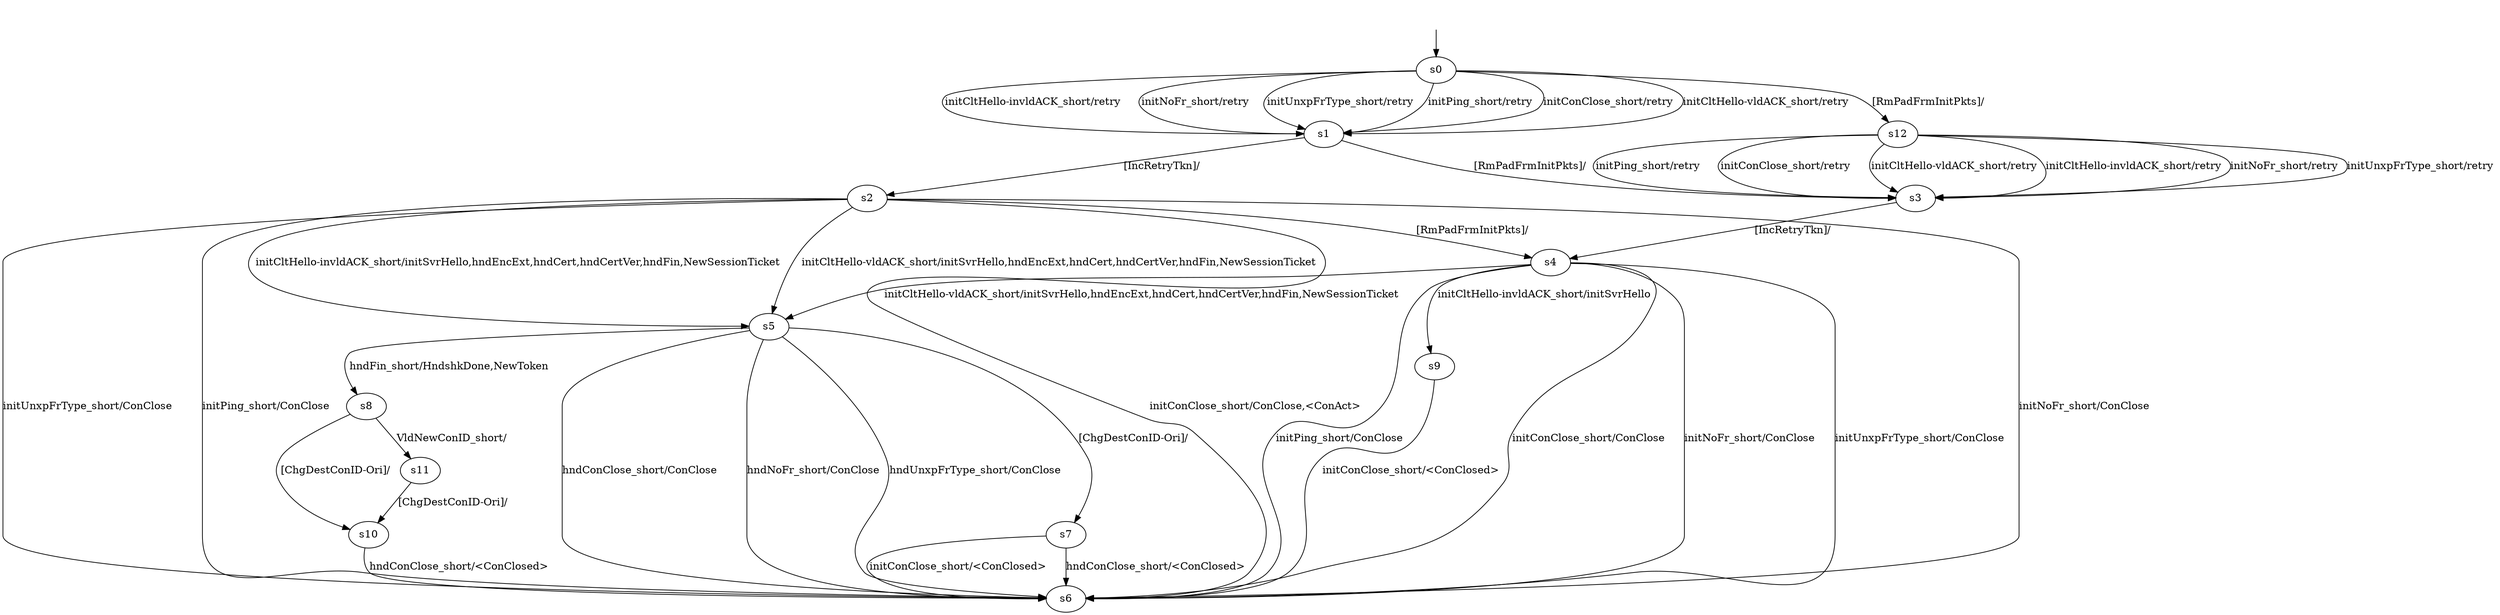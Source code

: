 digraph "../results/quantModels/quant-BWR-s-0/learnedModel" {
s0 [label=s0];
s1 [label=s1];
s2 [label=s2];
s3 [label=s3];
s4 [label=s4];
s5 [label=s5];
s6 [label=s6];
s7 [label=s7];
s8 [label=s8];
s9 [label=s9];
s10 [label=s10];
s11 [label=s11];
s12 [label=s12];
s0 -> s1  [label="initPing_short/retry "];
s0 -> s1  [label="initConClose_short/retry "];
s0 -> s1  [label="initCltHello-vldACK_short/retry "];
s0 -> s1  [label="initCltHello-invldACK_short/retry "];
s0 -> s1  [label="initNoFr_short/retry "];
s0 -> s1  [label="initUnxpFrType_short/retry "];
s0 -> s12  [label="[RmPadFrmInitPkts]/ "];
s1 -> s3  [label="[RmPadFrmInitPkts]/ "];
s1 -> s2  [label="[IncRetryTkn]/ "];
s2 -> s6  [label="initPing_short/ConClose "];
s2 -> s6  [label="initConClose_short/ConClose,<ConAct> "];
s2 -> s5  [label="initCltHello-vldACK_short/initSvrHello,hndEncExt,hndCert,hndCertVer,hndFin,NewSessionTicket "];
s2 -> s5  [label="initCltHello-invldACK_short/initSvrHello,hndEncExt,hndCert,hndCertVer,hndFin,NewSessionTicket "];
s2 -> s6  [label="initNoFr_short/ConClose "];
s2 -> s6  [label="initUnxpFrType_short/ConClose "];
s2 -> s4  [label="[RmPadFrmInitPkts]/ "];
s3 -> s4  [label="[IncRetryTkn]/ "];
s4 -> s6  [label="initPing_short/ConClose "];
s4 -> s6  [label="initConClose_short/ConClose "];
s4 -> s5  [label="initCltHello-vldACK_short/initSvrHello,hndEncExt,hndCert,hndCertVer,hndFin,NewSessionTicket "];
s4 -> s9  [label="initCltHello-invldACK_short/initSvrHello "];
s4 -> s6  [label="initNoFr_short/ConClose "];
s4 -> s6  [label="initUnxpFrType_short/ConClose "];
s5 -> s8  [label="hndFin_short/HndshkDone,NewToken "];
s5 -> s6  [label="hndConClose_short/ConClose "];
s5 -> s6  [label="hndNoFr_short/ConClose "];
s5 -> s6  [label="hndUnxpFrType_short/ConClose "];
s5 -> s7  [label="[ChgDestConID-Ori]/ "];
s7 -> s6  [label="initConClose_short/<ConClosed> "];
s7 -> s6  [label="hndConClose_short/<ConClosed> "];
s8 -> s11  [label="VldNewConID_short/ "];
s8 -> s10  [label="[ChgDestConID-Ori]/ "];
s9 -> s6  [label="initConClose_short/<ConClosed> "];
s10 -> s6  [label="hndConClose_short/<ConClosed> "];
s11 -> s10  [label="[ChgDestConID-Ori]/ "];
s12 -> s3  [label="initPing_short/retry "];
s12 -> s3  [label="initConClose_short/retry "];
s12 -> s3  [label="initCltHello-vldACK_short/retry "];
s12 -> s3  [label="initCltHello-invldACK_short/retry "];
s12 -> s3  [label="initNoFr_short/retry "];
s12 -> s3  [label="initUnxpFrType_short/retry "];
__start0 [label="", shape=none];
__start0 -> s0  [label=""];
}
